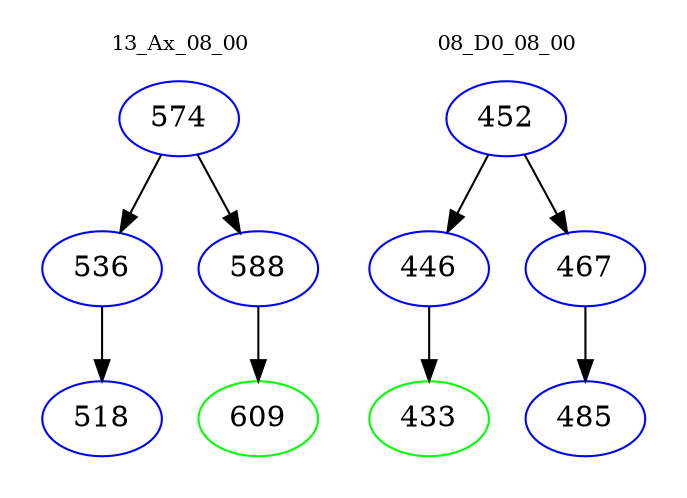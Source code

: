 digraph{
subgraph cluster_0 {
color = white
label = "13_Ax_08_00";
fontsize=10;
T0_574 [label="574", color="blue"]
T0_574 -> T0_536 [color="black"]
T0_536 [label="536", color="blue"]
T0_536 -> T0_518 [color="black"]
T0_518 [label="518", color="blue"]
T0_574 -> T0_588 [color="black"]
T0_588 [label="588", color="blue"]
T0_588 -> T0_609 [color="black"]
T0_609 [label="609", color="green"]
}
subgraph cluster_1 {
color = white
label = "08_D0_08_00";
fontsize=10;
T1_452 [label="452", color="blue"]
T1_452 -> T1_446 [color="black"]
T1_446 [label="446", color="blue"]
T1_446 -> T1_433 [color="black"]
T1_433 [label="433", color="green"]
T1_452 -> T1_467 [color="black"]
T1_467 [label="467", color="blue"]
T1_467 -> T1_485 [color="black"]
T1_485 [label="485", color="blue"]
}
}
